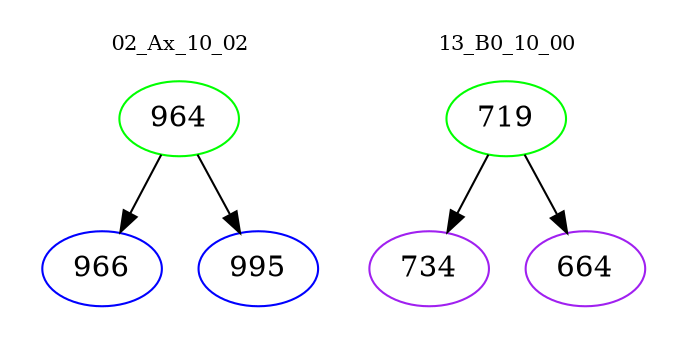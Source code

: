 digraph{
subgraph cluster_0 {
color = white
label = "02_Ax_10_02";
fontsize=10;
T0_964 [label="964", color="green"]
T0_964 -> T0_966 [color="black"]
T0_966 [label="966", color="blue"]
T0_964 -> T0_995 [color="black"]
T0_995 [label="995", color="blue"]
}
subgraph cluster_1 {
color = white
label = "13_B0_10_00";
fontsize=10;
T1_719 [label="719", color="green"]
T1_719 -> T1_734 [color="black"]
T1_734 [label="734", color="purple"]
T1_719 -> T1_664 [color="black"]
T1_664 [label="664", color="purple"]
}
}
